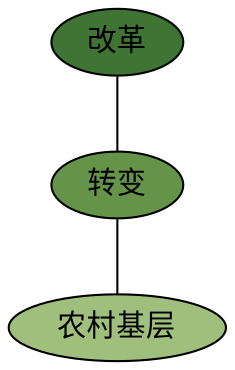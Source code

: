 graph G {
  graph [splines=true overlap=false]
  node  [shape=ellipse, width=0.3, height=0.3, fontname="SimSun" size="10,10"]
  23 [label="转变"];
23 [fillcolor="#65934A", style=filled]
  24 [label="农村基层"];
24 [fillcolor="#A0BF7C", style=filled]
  22 [label="改革"];
22 [fillcolor="#407434", style=filled]
  23 -- 24;
23 [fillcolor="#65934A", style=filled]
  22 -- 23;
22 [fillcolor="#407434", style=filled]
}
